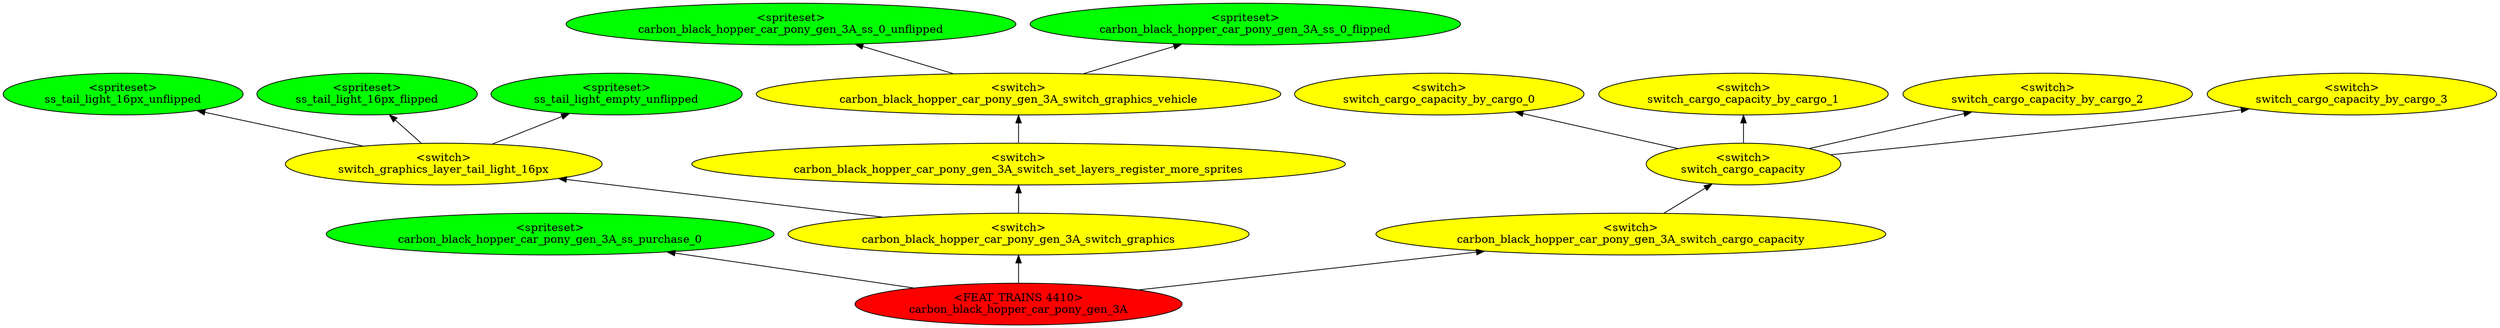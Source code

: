 digraph {
rankdir="BT"
ss_tail_light_16px_unflipped [fillcolor=green style="filled" label="<spriteset>\nss_tail_light_16px_unflipped"]
ss_tail_light_16px_flipped [fillcolor=green style="filled" label="<spriteset>\nss_tail_light_16px_flipped"]
ss_tail_light_empty_unflipped [fillcolor=green style="filled" label="<spriteset>\nss_tail_light_empty_unflipped"]
switch_graphics_layer_tail_light_16px [fillcolor=yellow style="filled" label="<switch>\nswitch_graphics_layer_tail_light_16px"]
switch_cargo_capacity_by_cargo_0 [fillcolor=yellow style="filled" label="<switch>\nswitch_cargo_capacity_by_cargo_0"]
switch_cargo_capacity_by_cargo_1 [fillcolor=yellow style="filled" label="<switch>\nswitch_cargo_capacity_by_cargo_1"]
switch_cargo_capacity_by_cargo_2 [fillcolor=yellow style="filled" label="<switch>\nswitch_cargo_capacity_by_cargo_2"]
switch_cargo_capacity_by_cargo_3 [fillcolor=yellow style="filled" label="<switch>\nswitch_cargo_capacity_by_cargo_3"]
switch_cargo_capacity [fillcolor=yellow style="filled" label="<switch>\nswitch_cargo_capacity"]
carbon_black_hopper_car_pony_gen_3A_ss_0_unflipped [fillcolor=green style="filled" label="<spriteset>\ncarbon_black_hopper_car_pony_gen_3A_ss_0_unflipped"]
carbon_black_hopper_car_pony_gen_3A_ss_0_flipped [fillcolor=green style="filled" label="<spriteset>\ncarbon_black_hopper_car_pony_gen_3A_ss_0_flipped"]
carbon_black_hopper_car_pony_gen_3A_switch_graphics_vehicle [fillcolor=yellow style="filled" label="<switch>\ncarbon_black_hopper_car_pony_gen_3A_switch_graphics_vehicle"]
carbon_black_hopper_car_pony_gen_3A_ss_purchase_0 [fillcolor=green style="filled" label="<spriteset>\ncarbon_black_hopper_car_pony_gen_3A_ss_purchase_0"]
carbon_black_hopper_car_pony_gen_3A_switch_set_layers_register_more_sprites [fillcolor=yellow style="filled" label="<switch>\ncarbon_black_hopper_car_pony_gen_3A_switch_set_layers_register_more_sprites"]
carbon_black_hopper_car_pony_gen_3A_switch_graphics [fillcolor=yellow style="filled" label="<switch>\ncarbon_black_hopper_car_pony_gen_3A_switch_graphics"]
carbon_black_hopper_car_pony_gen_3A_switch_cargo_capacity [fillcolor=yellow style="filled" label="<switch>\ncarbon_black_hopper_car_pony_gen_3A_switch_cargo_capacity"]
carbon_black_hopper_car_pony_gen_3A [fillcolor=red style="filled" label="<FEAT_TRAINS 4410>\ncarbon_black_hopper_car_pony_gen_3A"]
carbon_black_hopper_car_pony_gen_3A_switch_graphics->switch_graphics_layer_tail_light_16px
carbon_black_hopper_car_pony_gen_3A_switch_graphics_vehicle->carbon_black_hopper_car_pony_gen_3A_ss_0_unflipped
carbon_black_hopper_car_pony_gen_3A->carbon_black_hopper_car_pony_gen_3A_switch_cargo_capacity
switch_graphics_layer_tail_light_16px->ss_tail_light_16px_flipped
carbon_black_hopper_car_pony_gen_3A_switch_set_layers_register_more_sprites->carbon_black_hopper_car_pony_gen_3A_switch_graphics_vehicle
switch_cargo_capacity->switch_cargo_capacity_by_cargo_1
carbon_black_hopper_car_pony_gen_3A->carbon_black_hopper_car_pony_gen_3A_switch_graphics
switch_graphics_layer_tail_light_16px->ss_tail_light_empty_unflipped
switch_cargo_capacity->switch_cargo_capacity_by_cargo_3
switch_cargo_capacity->switch_cargo_capacity_by_cargo_0
carbon_black_hopper_car_pony_gen_3A_switch_graphics->carbon_black_hopper_car_pony_gen_3A_switch_set_layers_register_more_sprites
switch_graphics_layer_tail_light_16px->ss_tail_light_16px_unflipped
carbon_black_hopper_car_pony_gen_3A->carbon_black_hopper_car_pony_gen_3A_ss_purchase_0
switch_cargo_capacity->switch_cargo_capacity_by_cargo_2
carbon_black_hopper_car_pony_gen_3A_switch_cargo_capacity->switch_cargo_capacity
carbon_black_hopper_car_pony_gen_3A_switch_graphics_vehicle->carbon_black_hopper_car_pony_gen_3A_ss_0_flipped
}
